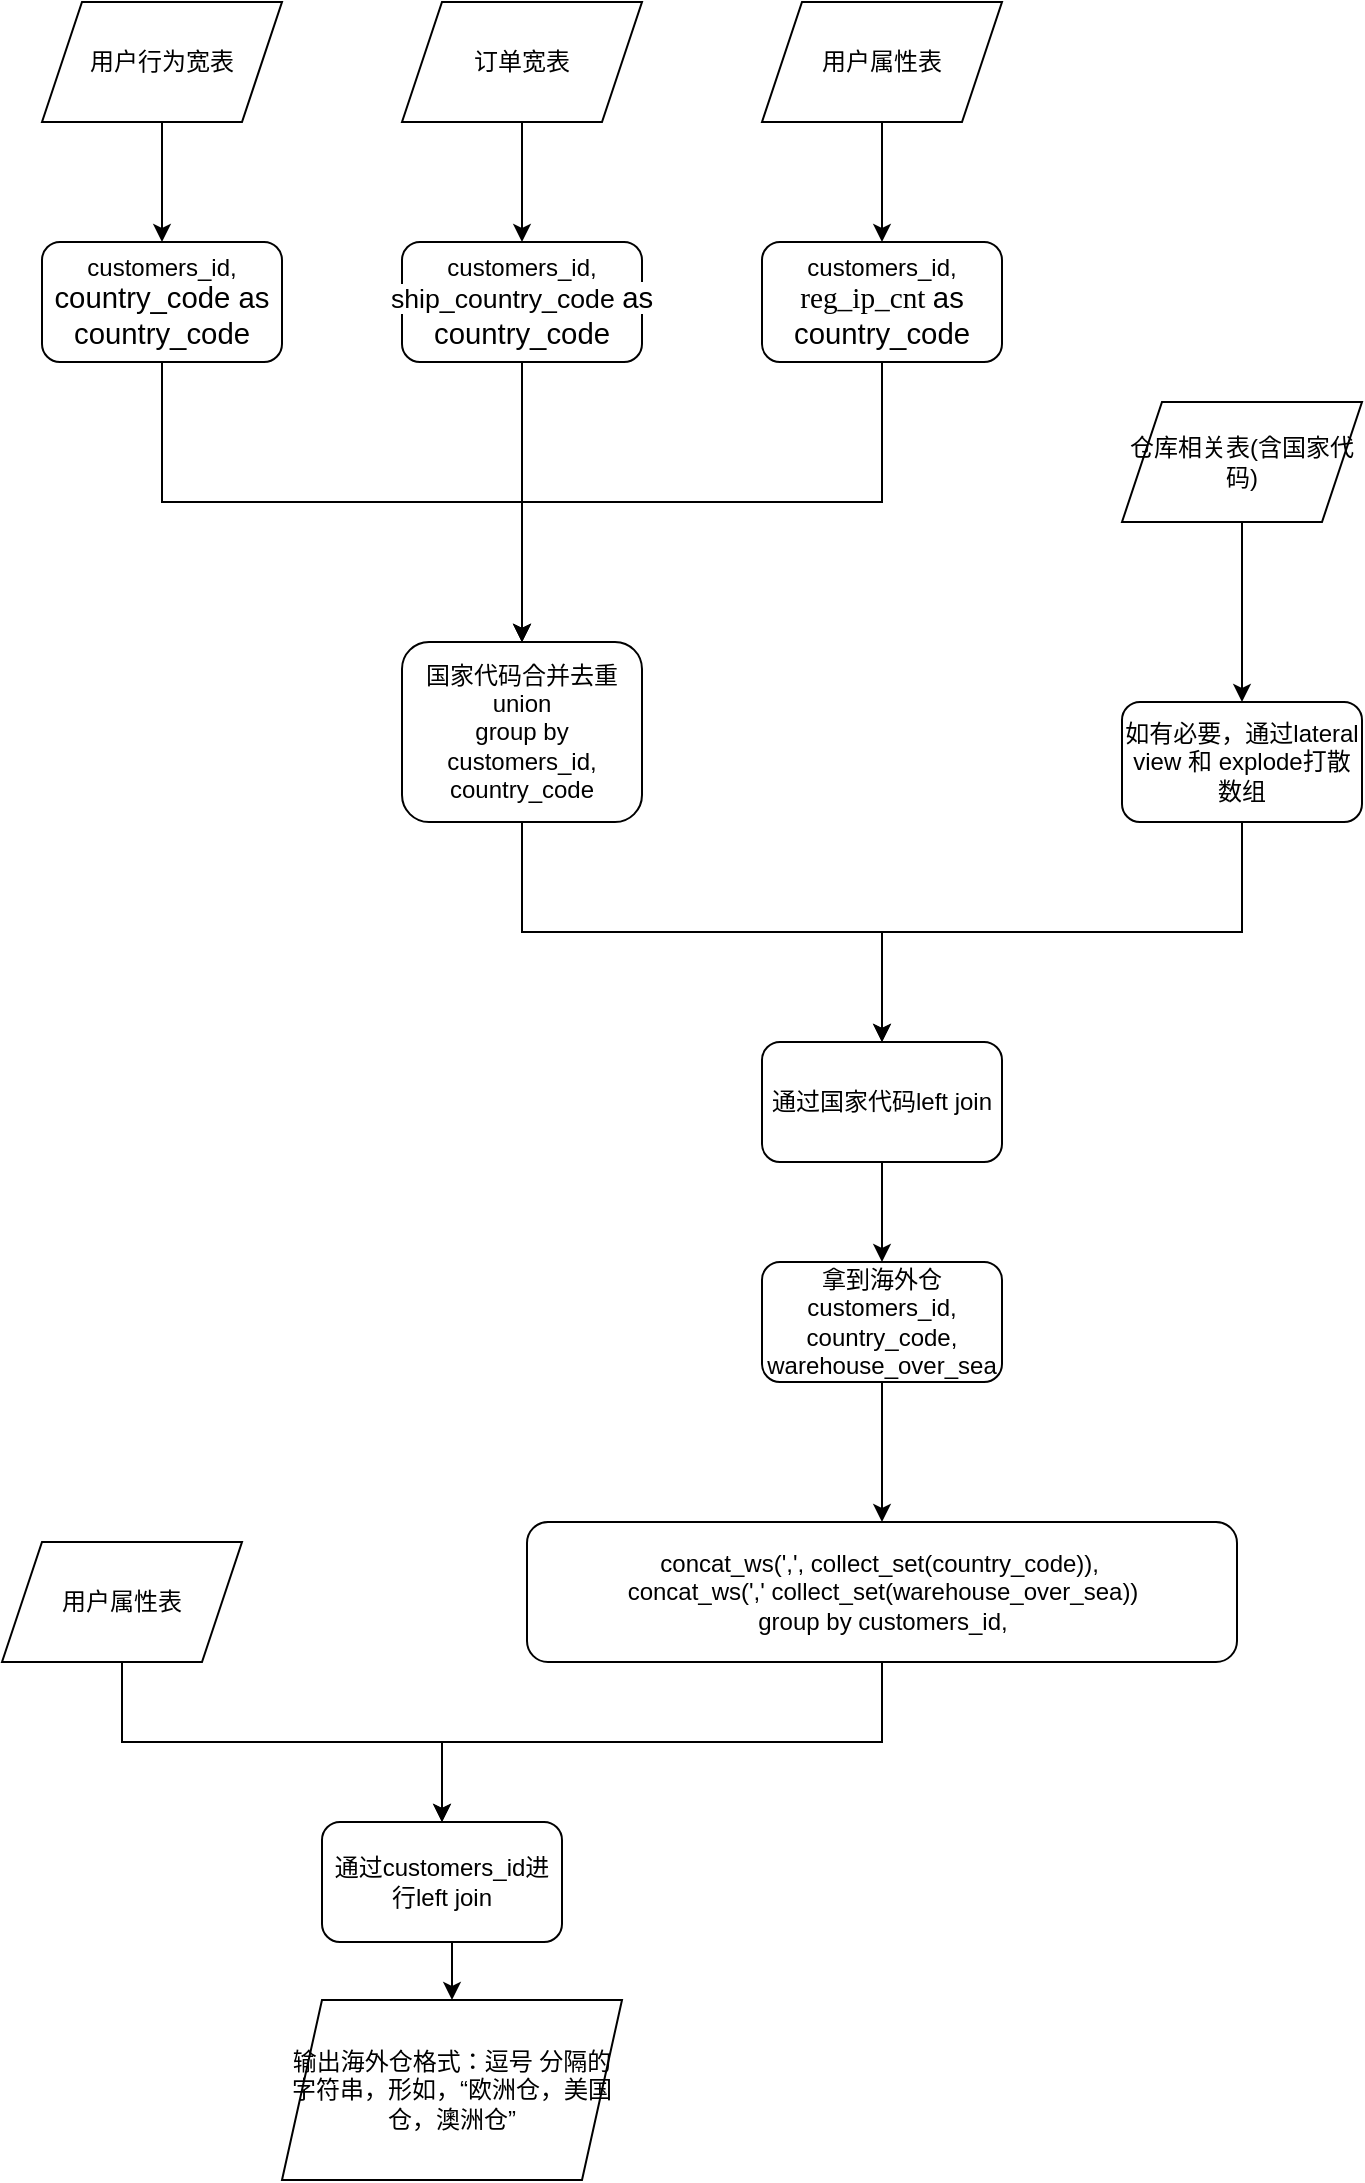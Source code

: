 <mxfile version="14.5.6" type="github">
  <diagram id="C5RBs43oDa-KdzZeNtuy" name="Page-1">
    <mxGraphModel dx="1246" dy="677" grid="1" gridSize="10" guides="1" tooltips="1" connect="1" arrows="1" fold="1" page="1" pageScale="1" pageWidth="827" pageHeight="1169" math="0" shadow="0">
      <root>
        <mxCell id="WIyWlLk6GJQsqaUBKTNV-0" />
        <mxCell id="WIyWlLk6GJQsqaUBKTNV-1" parent="WIyWlLk6GJQsqaUBKTNV-0" />
        <mxCell id="lj9EPyaLKJmnDl6cMXGN-10" style="edgeStyle=orthogonalEdgeStyle;rounded=0;orthogonalLoop=1;jettySize=auto;html=1;exitX=0.5;exitY=1;exitDx=0;exitDy=0;" edge="1" parent="WIyWlLk6GJQsqaUBKTNV-1" source="lj9EPyaLKJmnDl6cMXGN-3" target="lj9EPyaLKJmnDl6cMXGN-5">
          <mxGeometry relative="1" as="geometry" />
        </mxCell>
        <mxCell id="lj9EPyaLKJmnDl6cMXGN-3" value="用户行为宽表" style="shape=parallelogram;perimeter=parallelogramPerimeter;whiteSpace=wrap;html=1;fixedSize=1;" vertex="1" parent="WIyWlLk6GJQsqaUBKTNV-1">
          <mxGeometry x="140" y="80" width="120" height="60" as="geometry" />
        </mxCell>
        <mxCell id="lj9EPyaLKJmnDl6cMXGN-11" style="edgeStyle=orthogonalEdgeStyle;rounded=0;orthogonalLoop=1;jettySize=auto;html=1;exitX=0.5;exitY=1;exitDx=0;exitDy=0;" edge="1" parent="WIyWlLk6GJQsqaUBKTNV-1" source="lj9EPyaLKJmnDl6cMXGN-4" target="lj9EPyaLKJmnDl6cMXGN-7">
          <mxGeometry relative="1" as="geometry" />
        </mxCell>
        <mxCell id="lj9EPyaLKJmnDl6cMXGN-4" value="订单宽表" style="shape=parallelogram;perimeter=parallelogramPerimeter;whiteSpace=wrap;html=1;fixedSize=1;" vertex="1" parent="WIyWlLk6GJQsqaUBKTNV-1">
          <mxGeometry x="320" y="80" width="120" height="60" as="geometry" />
        </mxCell>
        <mxCell id="lj9EPyaLKJmnDl6cMXGN-14" style="edgeStyle=orthogonalEdgeStyle;rounded=0;orthogonalLoop=1;jettySize=auto;html=1;exitX=0.5;exitY=1;exitDx=0;exitDy=0;entryX=0.5;entryY=0;entryDx=0;entryDy=0;" edge="1" parent="WIyWlLk6GJQsqaUBKTNV-1" source="lj9EPyaLKJmnDl6cMXGN-5" target="lj9EPyaLKJmnDl6cMXGN-13">
          <mxGeometry relative="1" as="geometry" />
        </mxCell>
        <mxCell id="lj9EPyaLKJmnDl6cMXGN-5" value="customers_id, &lt;span style=&quot;font-family: &amp;#34;arial&amp;#34; ; font-size: 14.667px ; text-align: left ; background-color: rgb(255 , 255 , 255)&quot;&gt;country_code as country_code&lt;/span&gt;" style="rounded=1;whiteSpace=wrap;html=1;" vertex="1" parent="WIyWlLk6GJQsqaUBKTNV-1">
          <mxGeometry x="140" y="200" width="120" height="60" as="geometry" />
        </mxCell>
        <mxCell id="lj9EPyaLKJmnDl6cMXGN-12" style="edgeStyle=orthogonalEdgeStyle;rounded=0;orthogonalLoop=1;jettySize=auto;html=1;exitX=0.5;exitY=1;exitDx=0;exitDy=0;" edge="1" parent="WIyWlLk6GJQsqaUBKTNV-1" source="lj9EPyaLKJmnDl6cMXGN-6" target="lj9EPyaLKJmnDl6cMXGN-8">
          <mxGeometry relative="1" as="geometry" />
        </mxCell>
        <mxCell id="lj9EPyaLKJmnDl6cMXGN-6" value="用户属性表" style="shape=parallelogram;perimeter=parallelogramPerimeter;whiteSpace=wrap;html=1;fixedSize=1;" vertex="1" parent="WIyWlLk6GJQsqaUBKTNV-1">
          <mxGeometry x="500" y="80" width="120" height="60" as="geometry" />
        </mxCell>
        <mxCell id="lj9EPyaLKJmnDl6cMXGN-17" style="edgeStyle=orthogonalEdgeStyle;rounded=0;orthogonalLoop=1;jettySize=auto;html=1;exitX=0.5;exitY=1;exitDx=0;exitDy=0;entryX=0.5;entryY=0;entryDx=0;entryDy=0;" edge="1" parent="WIyWlLk6GJQsqaUBKTNV-1" source="lj9EPyaLKJmnDl6cMXGN-7" target="lj9EPyaLKJmnDl6cMXGN-13">
          <mxGeometry relative="1" as="geometry" />
        </mxCell>
        <mxCell id="lj9EPyaLKJmnDl6cMXGN-7" value="customers_id, &lt;span style=&quot;font-family: &amp;#34;arial&amp;#34; ; font-size: 13.333px ; text-align: left ; background-color: rgb(255 , 255 , 255)&quot;&gt;ship_country_code&amp;nbsp;&lt;/span&gt;&lt;span style=&quot;font-family: &amp;#34;arial&amp;#34; ; font-size: 14.667px ; text-align: left ; background-color: rgb(255 , 255 , 255)&quot;&gt;as country_code&lt;/span&gt;" style="rounded=1;whiteSpace=wrap;html=1;" vertex="1" parent="WIyWlLk6GJQsqaUBKTNV-1">
          <mxGeometry x="320" y="200" width="120" height="60" as="geometry" />
        </mxCell>
        <mxCell id="lj9EPyaLKJmnDl6cMXGN-18" style="edgeStyle=orthogonalEdgeStyle;rounded=0;orthogonalLoop=1;jettySize=auto;html=1;exitX=0.5;exitY=1;exitDx=0;exitDy=0;" edge="1" parent="WIyWlLk6GJQsqaUBKTNV-1" source="lj9EPyaLKJmnDl6cMXGN-8" target="lj9EPyaLKJmnDl6cMXGN-13">
          <mxGeometry relative="1" as="geometry" />
        </mxCell>
        <mxCell id="lj9EPyaLKJmnDl6cMXGN-8" value="customers_id, &lt;span style=&quot;font-family: &amp;#34;simsun&amp;#34; ; font-size: 14.667px ; text-align: left ; background-color: rgb(255 , 255 , 255)&quot;&gt;reg_ip_cnt&amp;nbsp;&lt;/span&gt;&lt;span style=&quot;font-family: &amp;#34;arial&amp;#34; ; font-size: 14.667px ; text-align: left ; background-color: rgb(255 , 255 , 255)&quot;&gt;as country_code&lt;/span&gt;" style="rounded=1;whiteSpace=wrap;html=1;" vertex="1" parent="WIyWlLk6GJQsqaUBKTNV-1">
          <mxGeometry x="500" y="200" width="120" height="60" as="geometry" />
        </mxCell>
        <mxCell id="lj9EPyaLKJmnDl6cMXGN-27" style="edgeStyle=orthogonalEdgeStyle;rounded=0;orthogonalLoop=1;jettySize=auto;html=1;exitX=0.5;exitY=1;exitDx=0;exitDy=0;entryX=0.5;entryY=0;entryDx=0;entryDy=0;" edge="1" parent="WIyWlLk6GJQsqaUBKTNV-1" source="lj9EPyaLKJmnDl6cMXGN-13" target="lj9EPyaLKJmnDl6cMXGN-24">
          <mxGeometry relative="1" as="geometry" />
        </mxCell>
        <mxCell id="lj9EPyaLKJmnDl6cMXGN-13" value="国家代码合并去重&lt;br&gt;union&lt;br&gt;group by customers_id, country_code" style="rounded=1;whiteSpace=wrap;html=1;" vertex="1" parent="WIyWlLk6GJQsqaUBKTNV-1">
          <mxGeometry x="320" y="400" width="120" height="90" as="geometry" />
        </mxCell>
        <mxCell id="lj9EPyaLKJmnDl6cMXGN-28" style="edgeStyle=orthogonalEdgeStyle;rounded=0;orthogonalLoop=1;jettySize=auto;html=1;exitX=0.5;exitY=1;exitDx=0;exitDy=0;entryX=0.5;entryY=0;entryDx=0;entryDy=0;" edge="1" parent="WIyWlLk6GJQsqaUBKTNV-1" source="lj9EPyaLKJmnDl6cMXGN-22" target="lj9EPyaLKJmnDl6cMXGN-24">
          <mxGeometry relative="1" as="geometry" />
        </mxCell>
        <mxCell id="lj9EPyaLKJmnDl6cMXGN-22" value="如有必要，通过lateral view 和 explode打散数组" style="rounded=1;whiteSpace=wrap;html=1;" vertex="1" parent="WIyWlLk6GJQsqaUBKTNV-1">
          <mxGeometry x="680" y="430" width="120" height="60" as="geometry" />
        </mxCell>
        <mxCell id="lj9EPyaLKJmnDl6cMXGN-31" style="edgeStyle=orthogonalEdgeStyle;rounded=0;orthogonalLoop=1;jettySize=auto;html=1;exitX=0.5;exitY=1;exitDx=0;exitDy=0;" edge="1" parent="WIyWlLk6GJQsqaUBKTNV-1" source="lj9EPyaLKJmnDl6cMXGN-24" target="lj9EPyaLKJmnDl6cMXGN-30">
          <mxGeometry relative="1" as="geometry" />
        </mxCell>
        <mxCell id="lj9EPyaLKJmnDl6cMXGN-24" value="通过国家代码left join" style="rounded=1;whiteSpace=wrap;html=1;" vertex="1" parent="WIyWlLk6GJQsqaUBKTNV-1">
          <mxGeometry x="500" y="600" width="120" height="60" as="geometry" />
        </mxCell>
        <mxCell id="lj9EPyaLKJmnDl6cMXGN-33" style="edgeStyle=orthogonalEdgeStyle;rounded=0;orthogonalLoop=1;jettySize=auto;html=1;exitX=0.5;exitY=1;exitDx=0;exitDy=0;" edge="1" parent="WIyWlLk6GJQsqaUBKTNV-1" source="lj9EPyaLKJmnDl6cMXGN-30" target="lj9EPyaLKJmnDl6cMXGN-32">
          <mxGeometry relative="1" as="geometry" />
        </mxCell>
        <mxCell id="lj9EPyaLKJmnDl6cMXGN-30" value="拿到海外仓&lt;br&gt;customers_id, country_code, warehouse_over_sea" style="rounded=1;whiteSpace=wrap;html=1;" vertex="1" parent="WIyWlLk6GJQsqaUBKTNV-1">
          <mxGeometry x="500" y="710" width="120" height="60" as="geometry" />
        </mxCell>
        <mxCell id="lj9EPyaLKJmnDl6cMXGN-39" style="edgeStyle=orthogonalEdgeStyle;rounded=0;orthogonalLoop=1;jettySize=auto;html=1;exitX=0.5;exitY=1;exitDx=0;exitDy=0;" edge="1" parent="WIyWlLk6GJQsqaUBKTNV-1" source="lj9EPyaLKJmnDl6cMXGN-32" target="lj9EPyaLKJmnDl6cMXGN-37">
          <mxGeometry relative="1" as="geometry" />
        </mxCell>
        <mxCell id="lj9EPyaLKJmnDl6cMXGN-32" value="concat_ws(&#39;,&#39;, collect_set(country_code)),&amp;nbsp;&lt;br&gt;concat_ws(&#39;,&#39; collect_set(warehouse_over_sea))&lt;br&gt;group by customers_id," style="rounded=1;whiteSpace=wrap;html=1;" vertex="1" parent="WIyWlLk6GJQsqaUBKTNV-1">
          <mxGeometry x="382.5" y="840" width="355" height="70" as="geometry" />
        </mxCell>
        <mxCell id="lj9EPyaLKJmnDl6cMXGN-35" style="edgeStyle=orthogonalEdgeStyle;rounded=0;orthogonalLoop=1;jettySize=auto;html=1;exitX=0.5;exitY=1;exitDx=0;exitDy=0;entryX=0.5;entryY=0;entryDx=0;entryDy=0;" edge="1" parent="WIyWlLk6GJQsqaUBKTNV-1" source="lj9EPyaLKJmnDl6cMXGN-34" target="lj9EPyaLKJmnDl6cMXGN-22">
          <mxGeometry relative="1" as="geometry" />
        </mxCell>
        <mxCell id="lj9EPyaLKJmnDl6cMXGN-34" value="&lt;span&gt;仓库相关表(含国家代码)&lt;/span&gt;" style="shape=parallelogram;perimeter=parallelogramPerimeter;whiteSpace=wrap;html=1;fixedSize=1;" vertex="1" parent="WIyWlLk6GJQsqaUBKTNV-1">
          <mxGeometry x="680" y="280" width="120" height="60" as="geometry" />
        </mxCell>
        <mxCell id="lj9EPyaLKJmnDl6cMXGN-38" style="edgeStyle=orthogonalEdgeStyle;rounded=0;orthogonalLoop=1;jettySize=auto;html=1;exitX=0.5;exitY=1;exitDx=0;exitDy=0;entryX=0.5;entryY=0;entryDx=0;entryDy=0;" edge="1" parent="WIyWlLk6GJQsqaUBKTNV-1" source="lj9EPyaLKJmnDl6cMXGN-36" target="lj9EPyaLKJmnDl6cMXGN-37">
          <mxGeometry relative="1" as="geometry" />
        </mxCell>
        <mxCell id="lj9EPyaLKJmnDl6cMXGN-36" value="用户属性表" style="shape=parallelogram;perimeter=parallelogramPerimeter;whiteSpace=wrap;html=1;fixedSize=1;" vertex="1" parent="WIyWlLk6GJQsqaUBKTNV-1">
          <mxGeometry x="120" y="850" width="120" height="60" as="geometry" />
        </mxCell>
        <mxCell id="lj9EPyaLKJmnDl6cMXGN-41" style="edgeStyle=orthogonalEdgeStyle;rounded=0;orthogonalLoop=1;jettySize=auto;html=1;exitX=0.5;exitY=1;exitDx=0;exitDy=0;entryX=0.5;entryY=0;entryDx=0;entryDy=0;" edge="1" parent="WIyWlLk6GJQsqaUBKTNV-1" source="lj9EPyaLKJmnDl6cMXGN-37" target="lj9EPyaLKJmnDl6cMXGN-40">
          <mxGeometry relative="1" as="geometry" />
        </mxCell>
        <mxCell id="lj9EPyaLKJmnDl6cMXGN-37" value="通过customers_id进行left join" style="rounded=1;whiteSpace=wrap;html=1;" vertex="1" parent="WIyWlLk6GJQsqaUBKTNV-1">
          <mxGeometry x="280" y="990" width="120" height="60" as="geometry" />
        </mxCell>
        <mxCell id="lj9EPyaLKJmnDl6cMXGN-40" value="输出海外仓格式：逗号 分隔的字符串，形如，“欧洲仓，美国仓，澳洲仓”" style="shape=parallelogram;perimeter=parallelogramPerimeter;whiteSpace=wrap;html=1;fixedSize=1;" vertex="1" parent="WIyWlLk6GJQsqaUBKTNV-1">
          <mxGeometry x="260" y="1079" width="170" height="90" as="geometry" />
        </mxCell>
      </root>
    </mxGraphModel>
  </diagram>
</mxfile>
